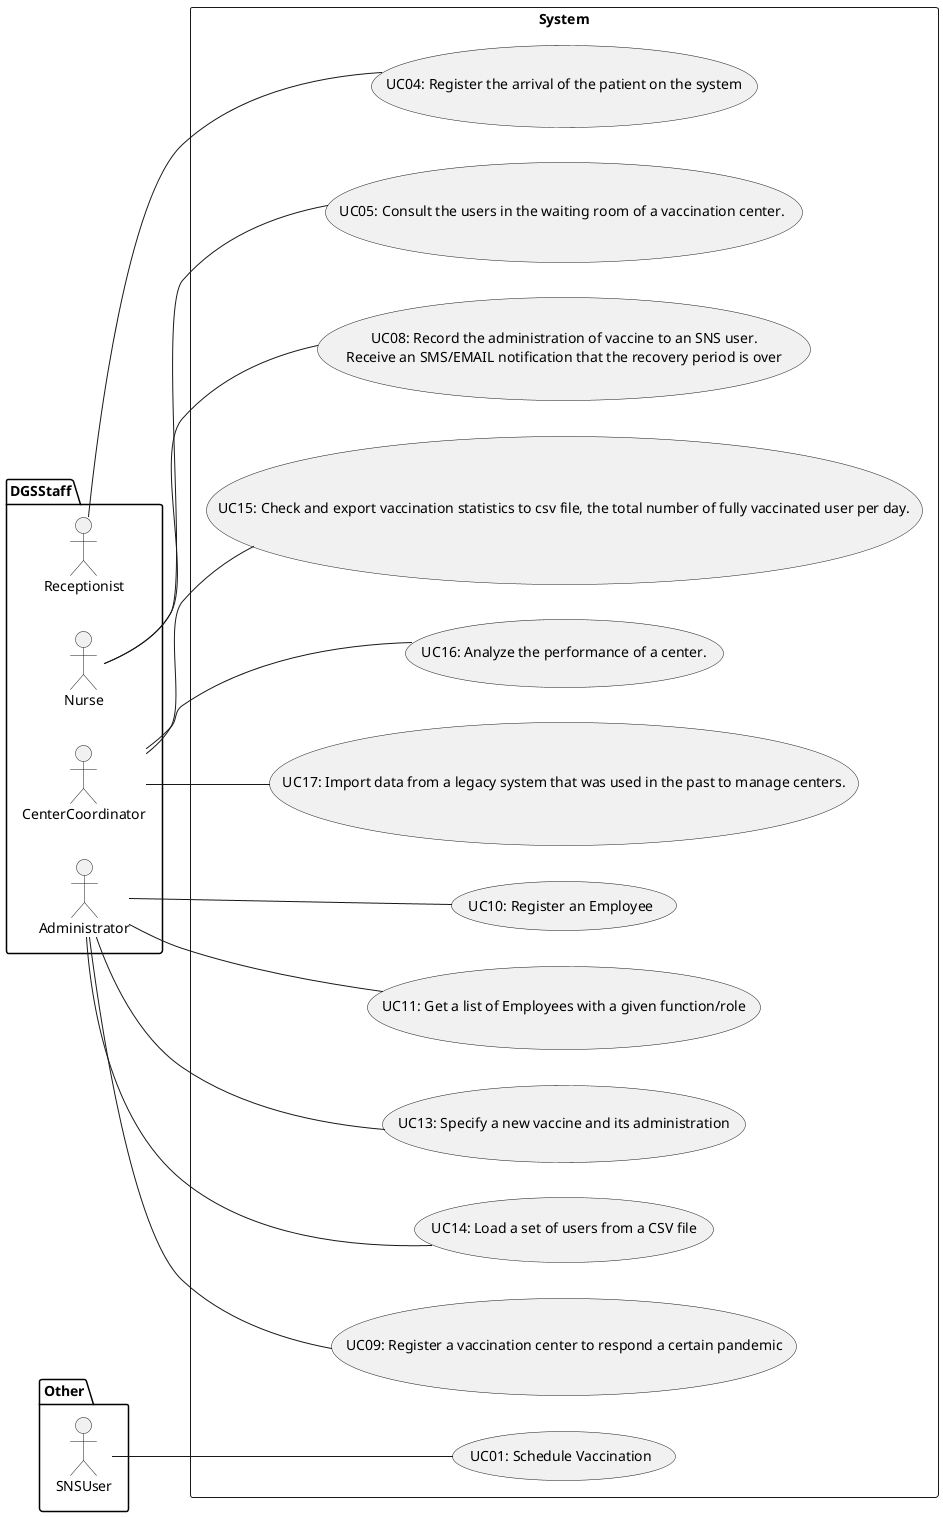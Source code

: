 @startuml
left to right direction

package DGSStaff {
  actor Receptionist
  actor Nurse
  actor CenterCoordinator
  actor Administrator

}
package Other {
actor SNSUser
}

rectangle System {


        SNSUser -- (UC01: Schedule Vaccination)
        Receptionist -- (UC04: Register the arrival of the patient on the system)
        Nurse -- (UC05: Consult the users in the waiting room of a vaccination center. )
        Nurse -- (UC08: Record the administration of vaccine to an SNS user.\nReceive an SMS/EMAIL notification that the recovery period is over)
        Administrator -- (UC09: Register a vaccination center to respond a certain pandemic)
        Administrator -- (UC10: Register an Employee)
        Administrator -- (UC11: Get a list of Employees with a given function/role)
        Administrator -- (UC13: Specify a new vaccine and its administration)
        Administrator -- (UC14: Load a set of users from a CSV file)
        CenterCoordinator -- (UC15: Check and export vaccination statistics to csv file, the total number of fully vaccinated user per day.)
        CenterCoordinator-- (UC16: Analyze the performance of a center.)
        CenterCoordinator -- (UC17: Import data from a legacy system that was used in the past to manage centers.)


   }
@enduml